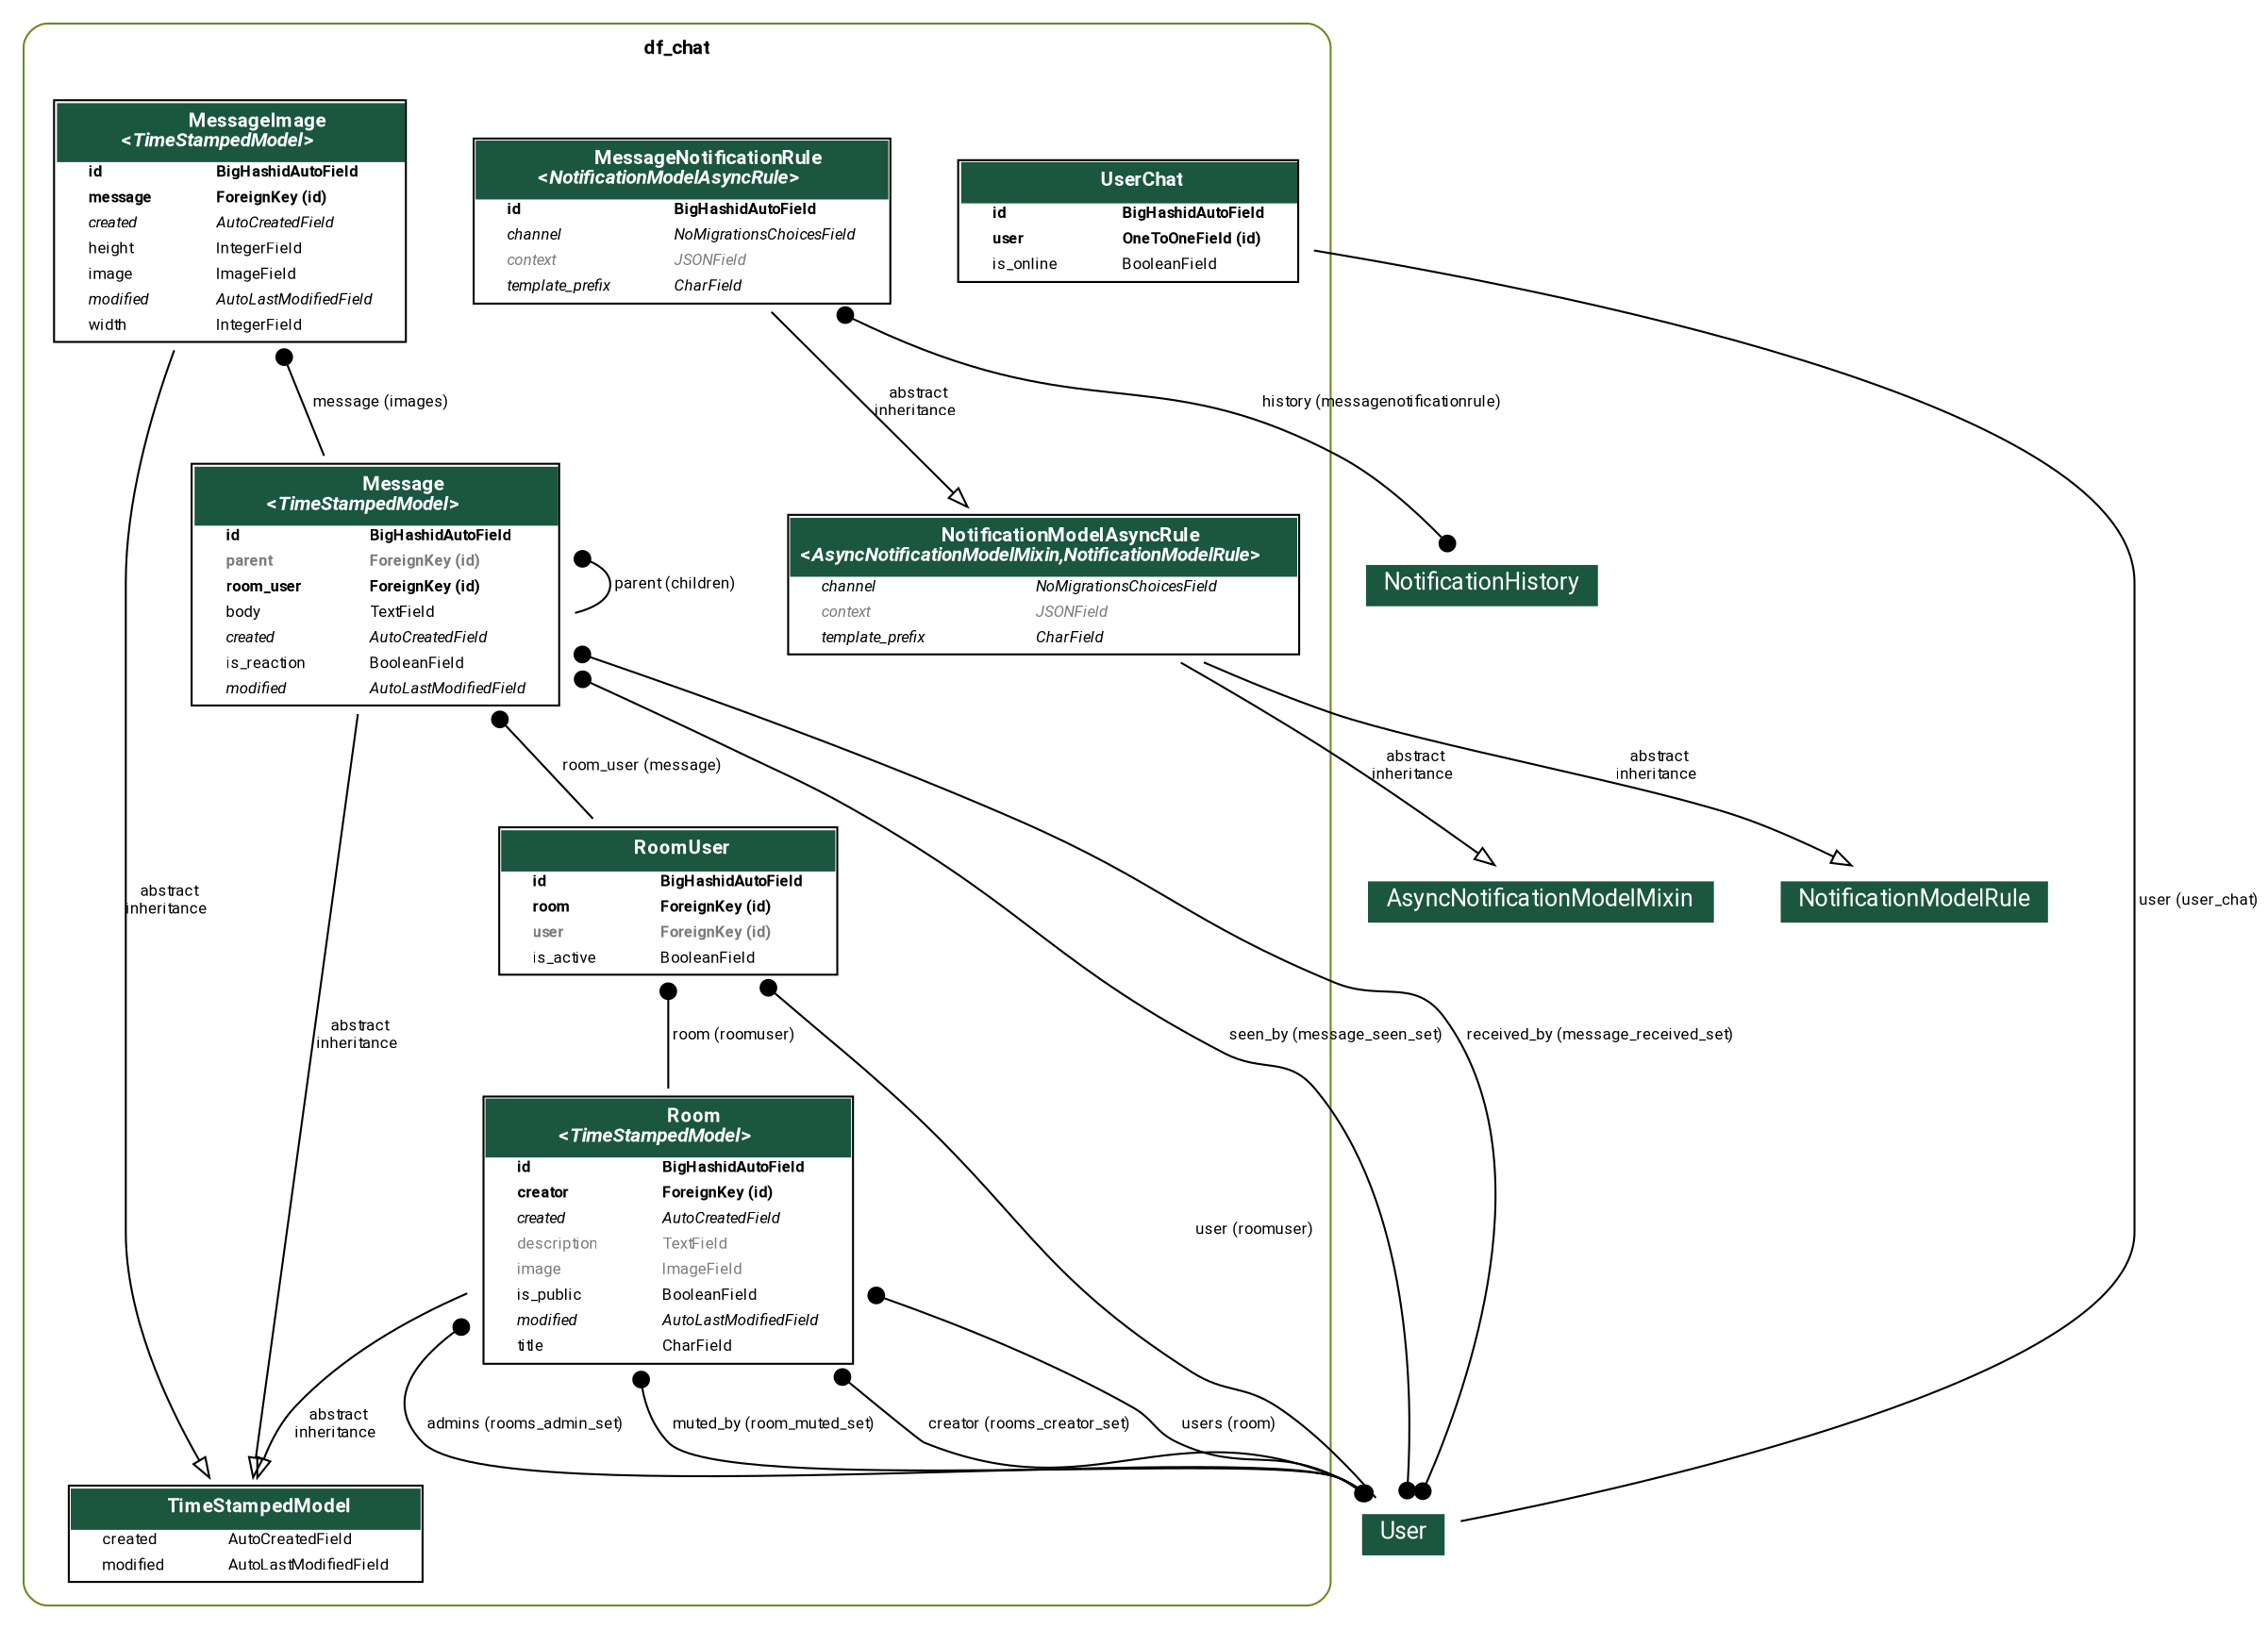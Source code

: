 digraph model_graph {
  // Dotfile by Django-Extensions graph_models
  // Created: 2023-05-26 05:32
  // Cli Options: df_chat -o docs/models_graph.dot

  fontname = "Roboto"
  fontsize = 8
  splines  = true
  rankdir = "TB"

  node [
    fontname = "Roboto"
    fontsize = 8
    shape = "plaintext"
  ]

  edge [
    fontname = "Roboto"
    fontsize = 8
  ]

  // Labels
  subgraph cluster_df_chat {
    label=<
          <TABLE BORDER="0" CELLBORDER="0" CELLSPACING="0">
          <TR><TD COLSPAN="2" CELLPADDING="4" ALIGN="CENTER">
          <FONT FACE="Roboto" COLOR="Black" POINT-SIZE="10">
          <B>df_chat</B>
          </FONT>
          </TD></TR>
          </TABLE>
          >
    color=olivedrab4
    style="rounded"
  
    model_utils_models_TimeStampedModel [label=<
      <TABLE BGCOLOR="white" BORDER="1" CELLBORDER="0" CELLSPACING="0">
      <TR><TD COLSPAN="2" CELLPADDING="5" ALIGN="CENTER" BGCOLOR="#1b563f">
      <FONT FACE="Roboto" COLOR="white" POINT-SIZE="10"><B>
      TimeStampedModel
      </B></FONT></TD></TR>
    
    
      <TR><TD ALIGN="LEFT" BORDER="0">
      <FONT FACE="Roboto">created</FONT>
      </TD><TD ALIGN="LEFT">
      <FONT FACE="Roboto">AutoCreatedField</FONT>
      </TD></TR>
    
    
    
      <TR><TD ALIGN="LEFT" BORDER="0">
      <FONT FACE="Roboto">modified</FONT>
      </TD><TD ALIGN="LEFT">
      <FONT FACE="Roboto">AutoLastModifiedField</FONT>
      </TD></TR>
    
    
      </TABLE>
      >]
  
    df_notifications_models_NotificationModelAsyncRule [label=<
      <TABLE BGCOLOR="white" BORDER="1" CELLBORDER="0" CELLSPACING="0">
      <TR><TD COLSPAN="2" CELLPADDING="5" ALIGN="CENTER" BGCOLOR="#1b563f">
      <FONT FACE="Roboto" COLOR="white" POINT-SIZE="10"><B>
      NotificationModelAsyncRule<BR/>&lt;<FONT FACE="Roboto"><I>AsyncNotificationModelMixin,NotificationModelRule</I></FONT>&gt;
      </B></FONT></TD></TR>
    
    
      <TR><TD ALIGN="LEFT" BORDER="0">
      <FONT FACE="Roboto"><I>channel</I></FONT>
      </TD><TD ALIGN="LEFT">
      <FONT FACE="Roboto"><I>NoMigrationsChoicesField</I></FONT>
      </TD></TR>
    
    
    
      <TR><TD ALIGN="LEFT" BORDER="0">
      <FONT COLOR="#7B7B7B" FACE="Roboto"><I>context</I></FONT>
      </TD><TD ALIGN="LEFT">
      <FONT COLOR="#7B7B7B" FACE="Roboto"><I>JSONField</I></FONT>
      </TD></TR>
    
    
    
      <TR><TD ALIGN="LEFT" BORDER="0">
      <FONT FACE="Roboto"><I>template_prefix</I></FONT>
      </TD><TD ALIGN="LEFT">
      <FONT FACE="Roboto"><I>CharField</I></FONT>
      </TD></TR>
    
    
      </TABLE>
      >]
  
    df_chat_models_room_Room [label=<
      <TABLE BGCOLOR="white" BORDER="1" CELLBORDER="0" CELLSPACING="0">
      <TR><TD COLSPAN="2" CELLPADDING="5" ALIGN="CENTER" BGCOLOR="#1b563f">
      <FONT FACE="Roboto" COLOR="white" POINT-SIZE="10"><B>
      Room<BR/>&lt;<FONT FACE="Roboto"><I>TimeStampedModel</I></FONT>&gt;
      </B></FONT></TD></TR>
    
    
      <TR><TD ALIGN="LEFT" BORDER="0">
      <FONT FACE="Roboto"><B>id</B></FONT>
      </TD><TD ALIGN="LEFT">
      <FONT FACE="Roboto"><B>BigHashidAutoField</B></FONT>
      </TD></TR>
    
    
    
      <TR><TD ALIGN="LEFT" BORDER="0">
      <FONT FACE="Roboto"><B>creator</B></FONT>
      </TD><TD ALIGN="LEFT">
      <FONT FACE="Roboto"><B>ForeignKey (id)</B></FONT>
      </TD></TR>
    
    
    
      <TR><TD ALIGN="LEFT" BORDER="0">
      <FONT FACE="Roboto"><I>created</I></FONT>
      </TD><TD ALIGN="LEFT">
      <FONT FACE="Roboto"><I>AutoCreatedField</I></FONT>
      </TD></TR>
    
    
    
      <TR><TD ALIGN="LEFT" BORDER="0">
      <FONT COLOR="#7B7B7B" FACE="Roboto">description</FONT>
      </TD><TD ALIGN="LEFT">
      <FONT COLOR="#7B7B7B" FACE="Roboto">TextField</FONT>
      </TD></TR>
    
    
    
      <TR><TD ALIGN="LEFT" BORDER="0">
      <FONT COLOR="#7B7B7B" FACE="Roboto">image</FONT>
      </TD><TD ALIGN="LEFT">
      <FONT COLOR="#7B7B7B" FACE="Roboto">ImageField</FONT>
      </TD></TR>
    
    
    
      <TR><TD ALIGN="LEFT" BORDER="0">
      <FONT FACE="Roboto">is_public</FONT>
      </TD><TD ALIGN="LEFT">
      <FONT FACE="Roboto">BooleanField</FONT>
      </TD></TR>
    
    
    
      <TR><TD ALIGN="LEFT" BORDER="0">
      <FONT FACE="Roboto"><I>modified</I></FONT>
      </TD><TD ALIGN="LEFT">
      <FONT FACE="Roboto"><I>AutoLastModifiedField</I></FONT>
      </TD></TR>
    
    
    
      <TR><TD ALIGN="LEFT" BORDER="0">
      <FONT FACE="Roboto">title</FONT>
      </TD><TD ALIGN="LEFT">
      <FONT FACE="Roboto">CharField</FONT>
      </TD></TR>
    
    
      </TABLE>
      >]
  
    df_chat_models_room_user_RoomUser [label=<
      <TABLE BGCOLOR="white" BORDER="1" CELLBORDER="0" CELLSPACING="0">
      <TR><TD COLSPAN="2" CELLPADDING="5" ALIGN="CENTER" BGCOLOR="#1b563f">
      <FONT FACE="Roboto" COLOR="white" POINT-SIZE="10"><B>
      RoomUser
      </B></FONT></TD></TR>
    
    
      <TR><TD ALIGN="LEFT" BORDER="0">
      <FONT FACE="Roboto"><B>id</B></FONT>
      </TD><TD ALIGN="LEFT">
      <FONT FACE="Roboto"><B>BigHashidAutoField</B></FONT>
      </TD></TR>
    
    
    
      <TR><TD ALIGN="LEFT" BORDER="0">
      <FONT FACE="Roboto"><B>room</B></FONT>
      </TD><TD ALIGN="LEFT">
      <FONT FACE="Roboto"><B>ForeignKey (id)</B></FONT>
      </TD></TR>
    
    
    
      <TR><TD ALIGN="LEFT" BORDER="0">
      <FONT COLOR="#7B7B7B" FACE="Roboto"><B>user</B></FONT>
      </TD><TD ALIGN="LEFT">
      <FONT COLOR="#7B7B7B" FACE="Roboto"><B>ForeignKey (id)</B></FONT>
      </TD></TR>
    
    
    
      <TR><TD ALIGN="LEFT" BORDER="0">
      <FONT FACE="Roboto">is_active</FONT>
      </TD><TD ALIGN="LEFT">
      <FONT FACE="Roboto">BooleanField</FONT>
      </TD></TR>
    
    
      </TABLE>
      >]
  
    df_chat_models_message_Message [label=<
      <TABLE BGCOLOR="white" BORDER="1" CELLBORDER="0" CELLSPACING="0">
      <TR><TD COLSPAN="2" CELLPADDING="5" ALIGN="CENTER" BGCOLOR="#1b563f">
      <FONT FACE="Roboto" COLOR="white" POINT-SIZE="10"><B>
      Message<BR/>&lt;<FONT FACE="Roboto"><I>TimeStampedModel</I></FONT>&gt;
      </B></FONT></TD></TR>
    
    
      <TR><TD ALIGN="LEFT" BORDER="0">
      <FONT FACE="Roboto"><B>id</B></FONT>
      </TD><TD ALIGN="LEFT">
      <FONT FACE="Roboto"><B>BigHashidAutoField</B></FONT>
      </TD></TR>
    
    
    
      <TR><TD ALIGN="LEFT" BORDER="0">
      <FONT COLOR="#7B7B7B" FACE="Roboto"><B>parent</B></FONT>
      </TD><TD ALIGN="LEFT">
      <FONT COLOR="#7B7B7B" FACE="Roboto"><B>ForeignKey (id)</B></FONT>
      </TD></TR>
    
    
    
      <TR><TD ALIGN="LEFT" BORDER="0">
      <FONT FACE="Roboto"><B>room_user</B></FONT>
      </TD><TD ALIGN="LEFT">
      <FONT FACE="Roboto"><B>ForeignKey (id)</B></FONT>
      </TD></TR>
    
    
    
      <TR><TD ALIGN="LEFT" BORDER="0">
      <FONT FACE="Roboto">body</FONT>
      </TD><TD ALIGN="LEFT">
      <FONT FACE="Roboto">TextField</FONT>
      </TD></TR>
    
    
    
      <TR><TD ALIGN="LEFT" BORDER="0">
      <FONT FACE="Roboto"><I>created</I></FONT>
      </TD><TD ALIGN="LEFT">
      <FONT FACE="Roboto"><I>AutoCreatedField</I></FONT>
      </TD></TR>
    
    
    
      <TR><TD ALIGN="LEFT" BORDER="0">
      <FONT FACE="Roboto">is_reaction</FONT>
      </TD><TD ALIGN="LEFT">
      <FONT FACE="Roboto">BooleanField</FONT>
      </TD></TR>
    
    
    
      <TR><TD ALIGN="LEFT" BORDER="0">
      <FONT FACE="Roboto"><I>modified</I></FONT>
      </TD><TD ALIGN="LEFT">
      <FONT FACE="Roboto"><I>AutoLastModifiedField</I></FONT>
      </TD></TR>
    
    
      </TABLE>
      >]
  
    df_chat_models_message_MessageNotificationRule [label=<
      <TABLE BGCOLOR="white" BORDER="1" CELLBORDER="0" CELLSPACING="0">
      <TR><TD COLSPAN="2" CELLPADDING="5" ALIGN="CENTER" BGCOLOR="#1b563f">
      <FONT FACE="Roboto" COLOR="white" POINT-SIZE="10"><B>
      MessageNotificationRule<BR/>&lt;<FONT FACE="Roboto"><I>NotificationModelAsyncRule</I></FONT>&gt;
      </B></FONT></TD></TR>
    
    
      <TR><TD ALIGN="LEFT" BORDER="0">
      <FONT FACE="Roboto"><B>id</B></FONT>
      </TD><TD ALIGN="LEFT">
      <FONT FACE="Roboto"><B>BigHashidAutoField</B></FONT>
      </TD></TR>
    
    
    
      <TR><TD ALIGN="LEFT" BORDER="0">
      <FONT FACE="Roboto"><I>channel</I></FONT>
      </TD><TD ALIGN="LEFT">
      <FONT FACE="Roboto"><I>NoMigrationsChoicesField</I></FONT>
      </TD></TR>
    
    
    
      <TR><TD ALIGN="LEFT" BORDER="0">
      <FONT COLOR="#7B7B7B" FACE="Roboto"><I>context</I></FONT>
      </TD><TD ALIGN="LEFT">
      <FONT COLOR="#7B7B7B" FACE="Roboto"><I>JSONField</I></FONT>
      </TD></TR>
    
    
    
      <TR><TD ALIGN="LEFT" BORDER="0">
      <FONT FACE="Roboto"><I>template_prefix</I></FONT>
      </TD><TD ALIGN="LEFT">
      <FONT FACE="Roboto"><I>CharField</I></FONT>
      </TD></TR>
    
    
      </TABLE>
      >]
  
    df_chat_models_message_image_MessageImage [label=<
      <TABLE BGCOLOR="white" BORDER="1" CELLBORDER="0" CELLSPACING="0">
      <TR><TD COLSPAN="2" CELLPADDING="5" ALIGN="CENTER" BGCOLOR="#1b563f">
      <FONT FACE="Roboto" COLOR="white" POINT-SIZE="10"><B>
      MessageImage<BR/>&lt;<FONT FACE="Roboto"><I>TimeStampedModel</I></FONT>&gt;
      </B></FONT></TD></TR>
    
    
      <TR><TD ALIGN="LEFT" BORDER="0">
      <FONT FACE="Roboto"><B>id</B></FONT>
      </TD><TD ALIGN="LEFT">
      <FONT FACE="Roboto"><B>BigHashidAutoField</B></FONT>
      </TD></TR>
    
    
    
      <TR><TD ALIGN="LEFT" BORDER="0">
      <FONT FACE="Roboto"><B>message</B></FONT>
      </TD><TD ALIGN="LEFT">
      <FONT FACE="Roboto"><B>ForeignKey (id)</B></FONT>
      </TD></TR>
    
    
    
      <TR><TD ALIGN="LEFT" BORDER="0">
      <FONT FACE="Roboto"><I>created</I></FONT>
      </TD><TD ALIGN="LEFT">
      <FONT FACE="Roboto"><I>AutoCreatedField</I></FONT>
      </TD></TR>
    
    
    
      <TR><TD ALIGN="LEFT" BORDER="0">
      <FONT FACE="Roboto">height</FONT>
      </TD><TD ALIGN="LEFT">
      <FONT FACE="Roboto">IntegerField</FONT>
      </TD></TR>
    
    
    
      <TR><TD ALIGN="LEFT" BORDER="0">
      <FONT FACE="Roboto">image</FONT>
      </TD><TD ALIGN="LEFT">
      <FONT FACE="Roboto">ImageField</FONT>
      </TD></TR>
    
    
    
      <TR><TD ALIGN="LEFT" BORDER="0">
      <FONT FACE="Roboto"><I>modified</I></FONT>
      </TD><TD ALIGN="LEFT">
      <FONT FACE="Roboto"><I>AutoLastModifiedField</I></FONT>
      </TD></TR>
    
    
    
      <TR><TD ALIGN="LEFT" BORDER="0">
      <FONT FACE="Roboto">width</FONT>
      </TD><TD ALIGN="LEFT">
      <FONT FACE="Roboto">IntegerField</FONT>
      </TD></TR>
    
    
      </TABLE>
      >]
  
    df_chat_models_user_chat_UserChat [label=<
      <TABLE BGCOLOR="white" BORDER="1" CELLBORDER="0" CELLSPACING="0">
      <TR><TD COLSPAN="2" CELLPADDING="5" ALIGN="CENTER" BGCOLOR="#1b563f">
      <FONT FACE="Roboto" COLOR="white" POINT-SIZE="10"><B>
      UserChat
      </B></FONT></TD></TR>
    
    
      <TR><TD ALIGN="LEFT" BORDER="0">
      <FONT FACE="Roboto"><B>id</B></FONT>
      </TD><TD ALIGN="LEFT">
      <FONT FACE="Roboto"><B>BigHashidAutoField</B></FONT>
      </TD></TR>
    
    
    
      <TR><TD ALIGN="LEFT" BORDER="0">
      <FONT FACE="Roboto"><B>user</B></FONT>
      </TD><TD ALIGN="LEFT">
      <FONT FACE="Roboto"><B>OneToOneField (id)</B></FONT>
      </TD></TR>
    
    
    
      <TR><TD ALIGN="LEFT" BORDER="0">
      <FONT FACE="Roboto">is_online</FONT>
      </TD><TD ALIGN="LEFT">
      <FONT FACE="Roboto">BooleanField</FONT>
      </TD></TR>
    
    
      </TABLE>
      >]

  }


  // Relations
  df_notifications_models_AsyncNotificationModelMixin [label=<
  <TABLE BGCOLOR="white" BORDER="0" CELLBORDER="0" CELLSPACING="0">
  <TR><TD COLSPAN="2" CELLPADDING="4" ALIGN="CENTER" BGCOLOR="#1b563f">
  <FONT FACE="Roboto" POINT-SIZE="12" COLOR="white">AsyncNotificationModelMixin</FONT>
  </TD></TR>
  </TABLE>
  >]
  df_notifications_models_NotificationModelAsyncRule -> df_notifications_models_AsyncNotificationModelMixin
  [label=" abstract\ninheritance"] [arrowhead=empty, arrowtail=none, dir=both];
  df_notifications_models_NotificationModelRule [label=<
  <TABLE BGCOLOR="white" BORDER="0" CELLBORDER="0" CELLSPACING="0">
  <TR><TD COLSPAN="2" CELLPADDING="4" ALIGN="CENTER" BGCOLOR="#1b563f">
  <FONT FACE="Roboto" POINT-SIZE="12" COLOR="white">NotificationModelRule</FONT>
  </TD></TR>
  </TABLE>
  >]
  df_notifications_models_NotificationModelAsyncRule -> df_notifications_models_NotificationModelRule
  [label=" abstract\ninheritance"] [arrowhead=empty, arrowtail=none, dir=both];
  django_contrib_auth_models_User [label=<
  <TABLE BGCOLOR="white" BORDER="0" CELLBORDER="0" CELLSPACING="0">
  <TR><TD COLSPAN="2" CELLPADDING="4" ALIGN="CENTER" BGCOLOR="#1b563f">
  <FONT FACE="Roboto" POINT-SIZE="12" COLOR="white">User</FONT>
  </TD></TR>
  </TABLE>
  >]
  df_chat_models_room_Room -> django_contrib_auth_models_User
  [label=" creator (rooms_creator_set)"] [arrowhead=none, arrowtail=dot, dir=both];
  django_contrib_auth_models_User [label=<
  <TABLE BGCOLOR="white" BORDER="0" CELLBORDER="0" CELLSPACING="0">
  <TR><TD COLSPAN="2" CELLPADDING="4" ALIGN="CENTER" BGCOLOR="#1b563f">
  <FONT FACE="Roboto" POINT-SIZE="12" COLOR="white">User</FONT>
  </TD></TR>
  </TABLE>
  >]
  df_chat_models_room_Room -> django_contrib_auth_models_User
  [label=" users (room)"] [arrowhead=dot arrowtail=dot, dir=both];
  django_contrib_auth_models_User [label=<
  <TABLE BGCOLOR="white" BORDER="0" CELLBORDER="0" CELLSPACING="0">
  <TR><TD COLSPAN="2" CELLPADDING="4" ALIGN="CENTER" BGCOLOR="#1b563f">
  <FONT FACE="Roboto" POINT-SIZE="12" COLOR="white">User</FONT>
  </TD></TR>
  </TABLE>
  >]
  df_chat_models_room_Room -> django_contrib_auth_models_User
  [label=" admins (rooms_admin_set)"] [arrowhead=dot arrowtail=dot, dir=both];
  django_contrib_auth_models_User [label=<
  <TABLE BGCOLOR="white" BORDER="0" CELLBORDER="0" CELLSPACING="0">
  <TR><TD COLSPAN="2" CELLPADDING="4" ALIGN="CENTER" BGCOLOR="#1b563f">
  <FONT FACE="Roboto" POINT-SIZE="12" COLOR="white">User</FONT>
  </TD></TR>
  </TABLE>
  >]
  df_chat_models_room_Room -> django_contrib_auth_models_User
  [label=" muted_by (room_muted_set)"] [arrowhead=dot arrowtail=dot, dir=both];

  df_chat_models_room_Room -> model_utils_models_TimeStampedModel
  [label=" abstract\ninheritance"] [arrowhead=empty, arrowtail=none, dir=both];

  df_chat_models_room_user_RoomUser -> df_chat_models_room_Room
  [label=" room (roomuser)"] [arrowhead=none, arrowtail=dot, dir=both];
  django_contrib_auth_models_User [label=<
  <TABLE BGCOLOR="white" BORDER="0" CELLBORDER="0" CELLSPACING="0">
  <TR><TD COLSPAN="2" CELLPADDING="4" ALIGN="CENTER" BGCOLOR="#1b563f">
  <FONT FACE="Roboto" POINT-SIZE="12" COLOR="white">User</FONT>
  </TD></TR>
  </TABLE>
  >]
  df_chat_models_room_user_RoomUser -> django_contrib_auth_models_User
  [label=" user (roomuser)"] [arrowhead=none, arrowtail=dot, dir=both];

  df_chat_models_message_Message -> df_chat_models_room_user_RoomUser
  [label=" room_user (message)"] [arrowhead=none, arrowtail=dot, dir=both];

  df_chat_models_message_Message -> df_chat_models_message_Message
  [label=" parent (children)"] [arrowhead=none, arrowtail=dot, dir=both];
  django_contrib_auth_models_User [label=<
  <TABLE BGCOLOR="white" BORDER="0" CELLBORDER="0" CELLSPACING="0">
  <TR><TD COLSPAN="2" CELLPADDING="4" ALIGN="CENTER" BGCOLOR="#1b563f">
  <FONT FACE="Roboto" POINT-SIZE="12" COLOR="white">User</FONT>
  </TD></TR>
  </TABLE>
  >]
  df_chat_models_message_Message -> django_contrib_auth_models_User
  [label=" seen_by (message_seen_set)"] [arrowhead=dot arrowtail=dot, dir=both];
  django_contrib_auth_models_User [label=<
  <TABLE BGCOLOR="white" BORDER="0" CELLBORDER="0" CELLSPACING="0">
  <TR><TD COLSPAN="2" CELLPADDING="4" ALIGN="CENTER" BGCOLOR="#1b563f">
  <FONT FACE="Roboto" POINT-SIZE="12" COLOR="white">User</FONT>
  </TD></TR>
  </TABLE>
  >]
  df_chat_models_message_Message -> django_contrib_auth_models_User
  [label=" received_by (message_received_set)"] [arrowhead=dot arrowtail=dot, dir=both];

  df_chat_models_message_Message -> model_utils_models_TimeStampedModel
  [label=" abstract\ninheritance"] [arrowhead=empty, arrowtail=none, dir=both];
  df_notifications_models_NotificationHistory [label=<
  <TABLE BGCOLOR="white" BORDER="0" CELLBORDER="0" CELLSPACING="0">
  <TR><TD COLSPAN="2" CELLPADDING="4" ALIGN="CENTER" BGCOLOR="#1b563f">
  <FONT FACE="Roboto" POINT-SIZE="12" COLOR="white">NotificationHistory</FONT>
  </TD></TR>
  </TABLE>
  >]
  df_chat_models_message_MessageNotificationRule -> df_notifications_models_NotificationHistory
  [label=" history (messagenotificationrule)"] [arrowhead=dot arrowtail=dot, dir=both];

  df_chat_models_message_MessageNotificationRule -> df_notifications_models_NotificationModelAsyncRule
  [label=" abstract\ninheritance"] [arrowhead=empty, arrowtail=none, dir=both];

  df_chat_models_message_image_MessageImage -> df_chat_models_message_Message
  [label=" message (images)"] [arrowhead=none, arrowtail=dot, dir=both];

  df_chat_models_message_image_MessageImage -> model_utils_models_TimeStampedModel
  [label=" abstract\ninheritance"] [arrowhead=empty, arrowtail=none, dir=both];
  django_contrib_auth_models_User [label=<
  <TABLE BGCOLOR="white" BORDER="0" CELLBORDER="0" CELLSPACING="0">
  <TR><TD COLSPAN="2" CELLPADDING="4" ALIGN="CENTER" BGCOLOR="#1b563f">
  <FONT FACE="Roboto" POINT-SIZE="12" COLOR="white">User</FONT>
  </TD></TR>
  </TABLE>
  >]
  df_chat_models_user_chat_UserChat -> django_contrib_auth_models_User
  [label=" user (user_chat)"] [arrowhead=none, arrowtail=none, dir=both];


}
